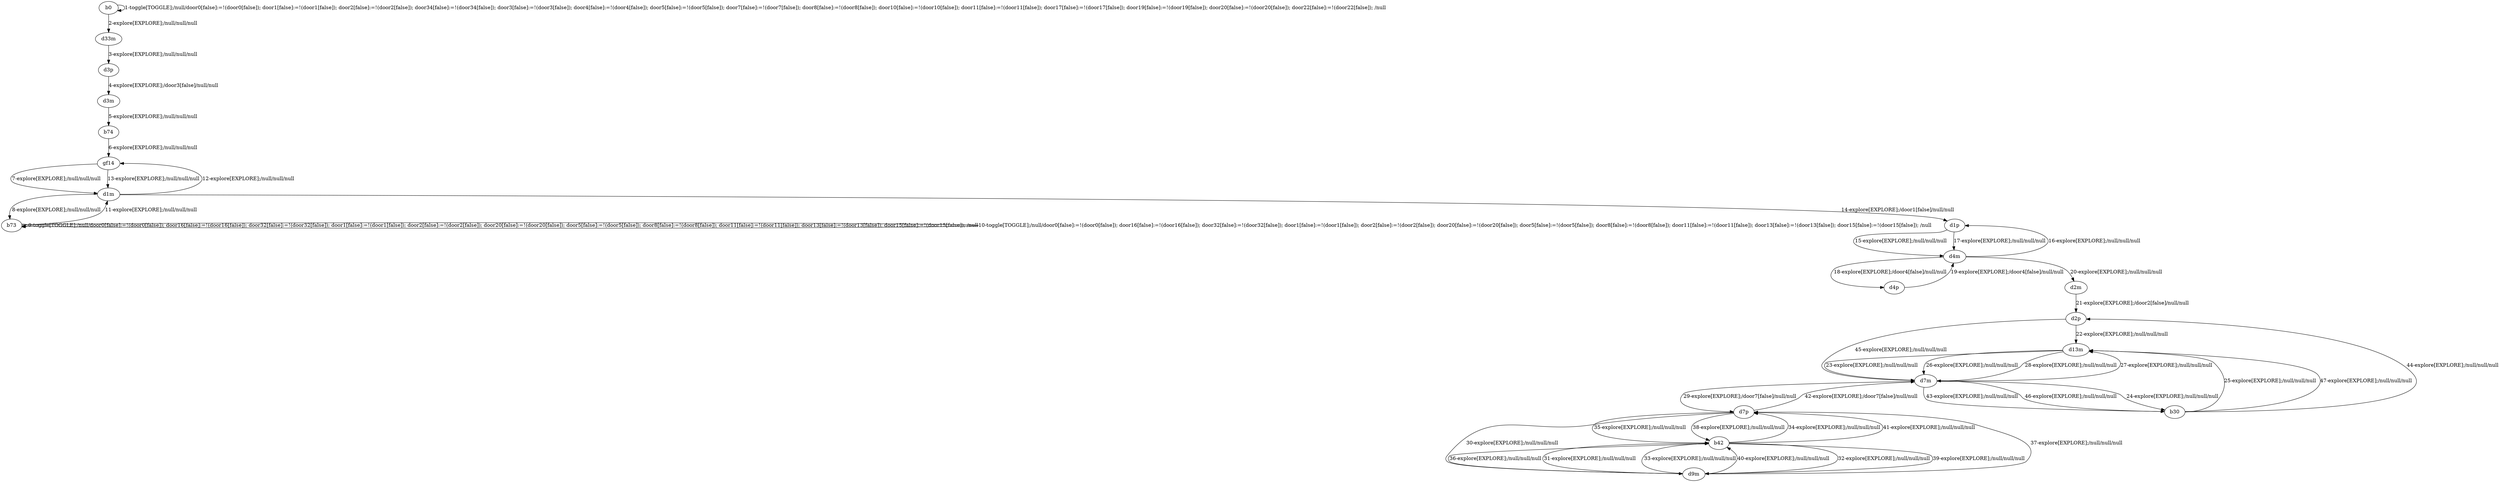 # Total number of goals covered by this test: 1
# d7p --> b42

digraph g {
"b0" -> "b0" [label = "1-toggle[TOGGLE];/null/door0[false]:=!(door0[false]); door1[false]:=!(door1[false]); door2[false]:=!(door2[false]); door34[false]:=!(door34[false]); door3[false]:=!(door3[false]); door4[false]:=!(door4[false]); door5[false]:=!(door5[false]); door7[false]:=!(door7[false]); door8[false]:=!(door8[false]); door10[false]:=!(door10[false]); door11[false]:=!(door11[false]); door17[false]:=!(door17[false]); door19[false]:=!(door19[false]); door20[false]:=!(door20[false]); door22[false]:=!(door22[false]); /null"];
"b0" -> "d33m" [label = "2-explore[EXPLORE];/null/null/null"];
"d33m" -> "d3p" [label = "3-explore[EXPLORE];/null/null/null"];
"d3p" -> "d3m" [label = "4-explore[EXPLORE];/door3[false]/null/null"];
"d3m" -> "b74" [label = "5-explore[EXPLORE];/null/null/null"];
"b74" -> "gf14" [label = "6-explore[EXPLORE];/null/null/null"];
"gf14" -> "d1m" [label = "7-explore[EXPLORE];/null/null/null"];
"d1m" -> "b73" [label = "8-explore[EXPLORE];/null/null/null"];
"b73" -> "b73" [label = "9-toggle[TOGGLE];/null/door0[false]:=!(door0[false]); door16[false]:=!(door16[false]); door32[false]:=!(door32[false]); door1[false]:=!(door1[false]); door2[false]:=!(door2[false]); door20[false]:=!(door20[false]); door5[false]:=!(door5[false]); door8[false]:=!(door8[false]); door11[false]:=!(door11[false]); door13[false]:=!(door13[false]); door15[false]:=!(door15[false]); /null"];
"b73" -> "b73" [label = "10-toggle[TOGGLE];/null/door0[false]:=!(door0[false]); door16[false]:=!(door16[false]); door32[false]:=!(door32[false]); door1[false]:=!(door1[false]); door2[false]:=!(door2[false]); door20[false]:=!(door20[false]); door5[false]:=!(door5[false]); door8[false]:=!(door8[false]); door11[false]:=!(door11[false]); door13[false]:=!(door13[false]); door15[false]:=!(door15[false]); /null"];
"b73" -> "d1m" [label = "11-explore[EXPLORE];/null/null/null"];
"d1m" -> "gf14" [label = "12-explore[EXPLORE];/null/null/null"];
"gf14" -> "d1m" [label = "13-explore[EXPLORE];/null/null/null"];
"d1m" -> "d1p" [label = "14-explore[EXPLORE];/door1[false]/null/null"];
"d1p" -> "d4m" [label = "15-explore[EXPLORE];/null/null/null"];
"d4m" -> "d1p" [label = "16-explore[EXPLORE];/null/null/null"];
"d1p" -> "d4m" [label = "17-explore[EXPLORE];/null/null/null"];
"d4m" -> "d4p" [label = "18-explore[EXPLORE];/door4[false]/null/null"];
"d4p" -> "d4m" [label = "19-explore[EXPLORE];/door4[false]/null/null"];
"d4m" -> "d2m" [label = "20-explore[EXPLORE];/null/null/null"];
"d2m" -> "d2p" [label = "21-explore[EXPLORE];/door2[false]/null/null"];
"d2p" -> "d13m" [label = "22-explore[EXPLORE];/null/null/null"];
"d13m" -> "d7m" [label = "23-explore[EXPLORE];/null/null/null"];
"d7m" -> "b30" [label = "24-explore[EXPLORE];/null/null/null"];
"b30" -> "d13m" [label = "25-explore[EXPLORE];/null/null/null"];
"d13m" -> "d7m" [label = "26-explore[EXPLORE];/null/null/null"];
"d7m" -> "d13m" [label = "27-explore[EXPLORE];/null/null/null"];
"d13m" -> "d7m" [label = "28-explore[EXPLORE];/null/null/null"];
"d7m" -> "d7p" [label = "29-explore[EXPLORE];/door7[false]/null/null"];
"d7p" -> "d9m" [label = "30-explore[EXPLORE];/null/null/null"];
"d9m" -> "b42" [label = "31-explore[EXPLORE];/null/null/null"];
"b42" -> "d9m" [label = "32-explore[EXPLORE];/null/null/null"];
"d9m" -> "b42" [label = "33-explore[EXPLORE];/null/null/null"];
"b42" -> "d7p" [label = "34-explore[EXPLORE];/null/null/null"];
"d7p" -> "b42" [label = "35-explore[EXPLORE];/null/null/null"];
"b42" -> "d9m" [label = "36-explore[EXPLORE];/null/null/null"];
"d9m" -> "d7p" [label = "37-explore[EXPLORE];/null/null/null"];
"d7p" -> "b42" [label = "38-explore[EXPLORE];/null/null/null"];
"b42" -> "d9m" [label = "39-explore[EXPLORE];/null/null/null"];
"d9m" -> "b42" [label = "40-explore[EXPLORE];/null/null/null"];
"b42" -> "d7p" [label = "41-explore[EXPLORE];/null/null/null"];
"d7p" -> "d7m" [label = "42-explore[EXPLORE];/door7[false]/null/null"];
"d7m" -> "b30" [label = "43-explore[EXPLORE];/null/null/null"];
"b30" -> "d2p" [label = "44-explore[EXPLORE];/null/null/null"];
"d2p" -> "d7m" [label = "45-explore[EXPLORE];/null/null/null"];
"d7m" -> "b30" [label = "46-explore[EXPLORE];/null/null/null"];
"b30" -> "d13m" [label = "47-explore[EXPLORE];/null/null/null"];
}